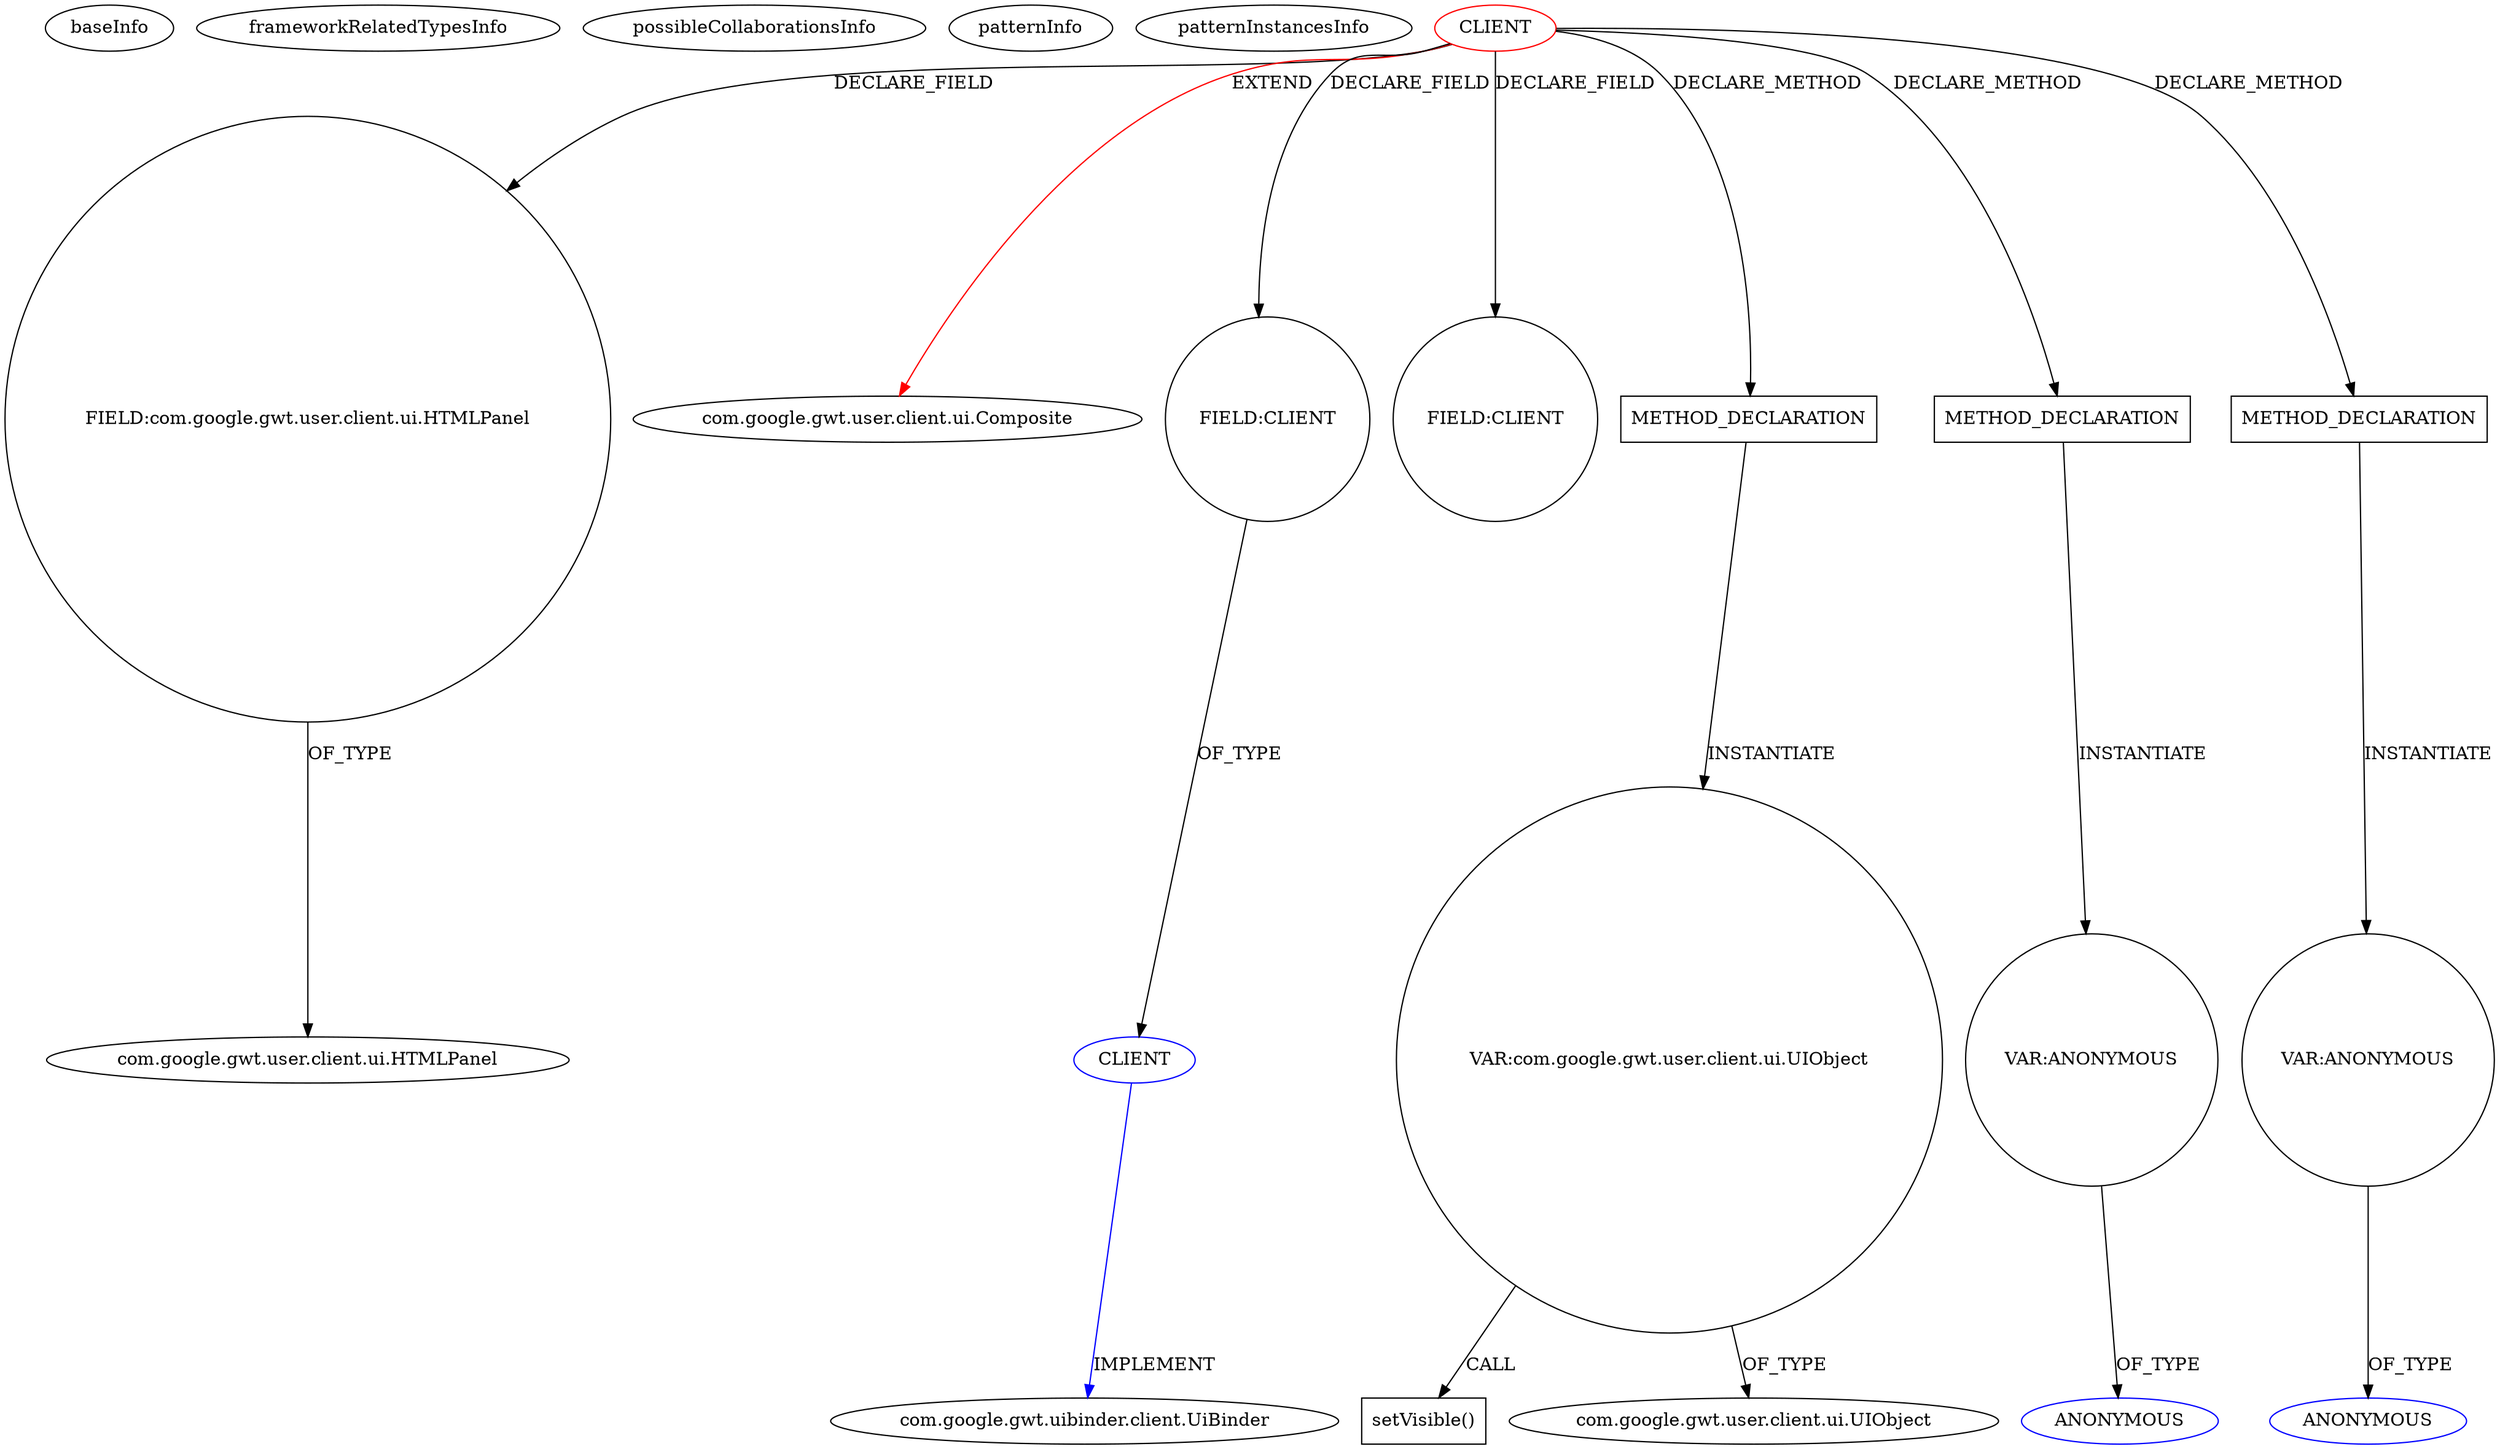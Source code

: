 digraph {
baseInfo[graphId=911,category="pattern",isAnonymous=false,possibleRelation=true]
frameworkRelatedTypesInfo[0="com.google.gwt.user.client.ui.Composite"]
possibleCollaborationsInfo[0="911~FIELD_TYPE_DECLARATION-~com.google.gwt.user.client.ui.Composite ~com.google.gwt.uibinder.client.UiBinder ~false~false"]
patternInfo[frequency=2.0,patternRootClient=0]
patternInstancesInfo[0="WSDOT-WSDOT-Search-GWT~/WSDOT-WSDOT-Search-GWT/WSDOT-Search-GWT-master/src/gov/wa/wsdot/search/client/SearchWidget.java~SearchWidget~449",1="cbopp-gwt-taglist~/cbopp-gwt-taglist/gwt-taglist-master/src/main/java/com/virilis_software/gwt/taglist/client/comp/taglist/TagListView.java~TagListView~1038"]
26[label="FIELD:com.google.gwt.user.client.ui.HTMLPanel",vertexType="FIELD_DECLARATION",isFrameworkType=false,shape=circle]
0[label="CLIENT",vertexType="ROOT_CLIENT_CLASS_DECLARATION",isFrameworkType=false,color=red]
1[label="com.google.gwt.user.client.ui.Composite",vertexType="FRAMEWORK_CLASS_TYPE",isFrameworkType=false]
40[label="FIELD:CLIENT",vertexType="FIELD_DECLARATION",isFrameworkType=false,shape=circle]
15[label="FIELD:CLIENT",vertexType="FIELD_DECLARATION",isFrameworkType=false,shape=circle]
6[label="com.google.gwt.user.client.ui.HTMLPanel",vertexType="FRAMEWORK_CLASS_TYPE",isFrameworkType=false]
188[label="METHOD_DECLARATION",vertexType="CLIENT_METHOD_DECLARATION",isFrameworkType=false,shape=box]
204[label="VAR:com.google.gwt.user.client.ui.UIObject",vertexType="VARIABLE_EXPRESION",isFrameworkType=false,shape=circle]
205[label="setVisible()",vertexType="INSIDE_CALL",isFrameworkType=false,shape=box]
41[label="CLIENT",vertexType="REFERENCE_CLIENT_CLASS_DECLARATION",isFrameworkType=false,color=blue]
75[label="com.google.gwt.user.client.ui.UIObject",vertexType="FRAMEWORK_CLASS_TYPE",isFrameworkType=false]
286[label="METHOD_DECLARATION",vertexType="CLIENT_METHOD_DECLARATION",isFrameworkType=false,shape=box]
301[label="VAR:ANONYMOUS",vertexType="VARIABLE_EXPRESION",isFrameworkType=false,shape=circle]
302[label="ANONYMOUS",vertexType="REFERENCE_ANONYMOUS_DECLARATION",isFrameworkType=false,color=blue]
154[label="METHOD_DECLARATION",vertexType="CLIENT_METHOD_DECLARATION",isFrameworkType=false,shape=box]
163[label="VAR:ANONYMOUS",vertexType="VARIABLE_EXPRESION",isFrameworkType=false,shape=circle]
164[label="ANONYMOUS",vertexType="REFERENCE_ANONYMOUS_DECLARATION",isFrameworkType=false,color=blue]
42[label="com.google.gwt.uibinder.client.UiBinder",vertexType="FRAMEWORK_INTERFACE_TYPE",isFrameworkType=false]
286->301[label="INSTANTIATE"]
301->302[label="OF_TYPE"]
26->6[label="OF_TYPE"]
0->26[label="DECLARE_FIELD"]
41->42[label="IMPLEMENT",color=blue]
188->204[label="INSTANTIATE"]
0->1[label="EXTEND",color=red]
40->41[label="OF_TYPE"]
0->154[label="DECLARE_METHOD"]
204->205[label="CALL"]
0->40[label="DECLARE_FIELD"]
163->164[label="OF_TYPE"]
154->163[label="INSTANTIATE"]
0->286[label="DECLARE_METHOD"]
204->75[label="OF_TYPE"]
0->188[label="DECLARE_METHOD"]
0->15[label="DECLARE_FIELD"]
}
